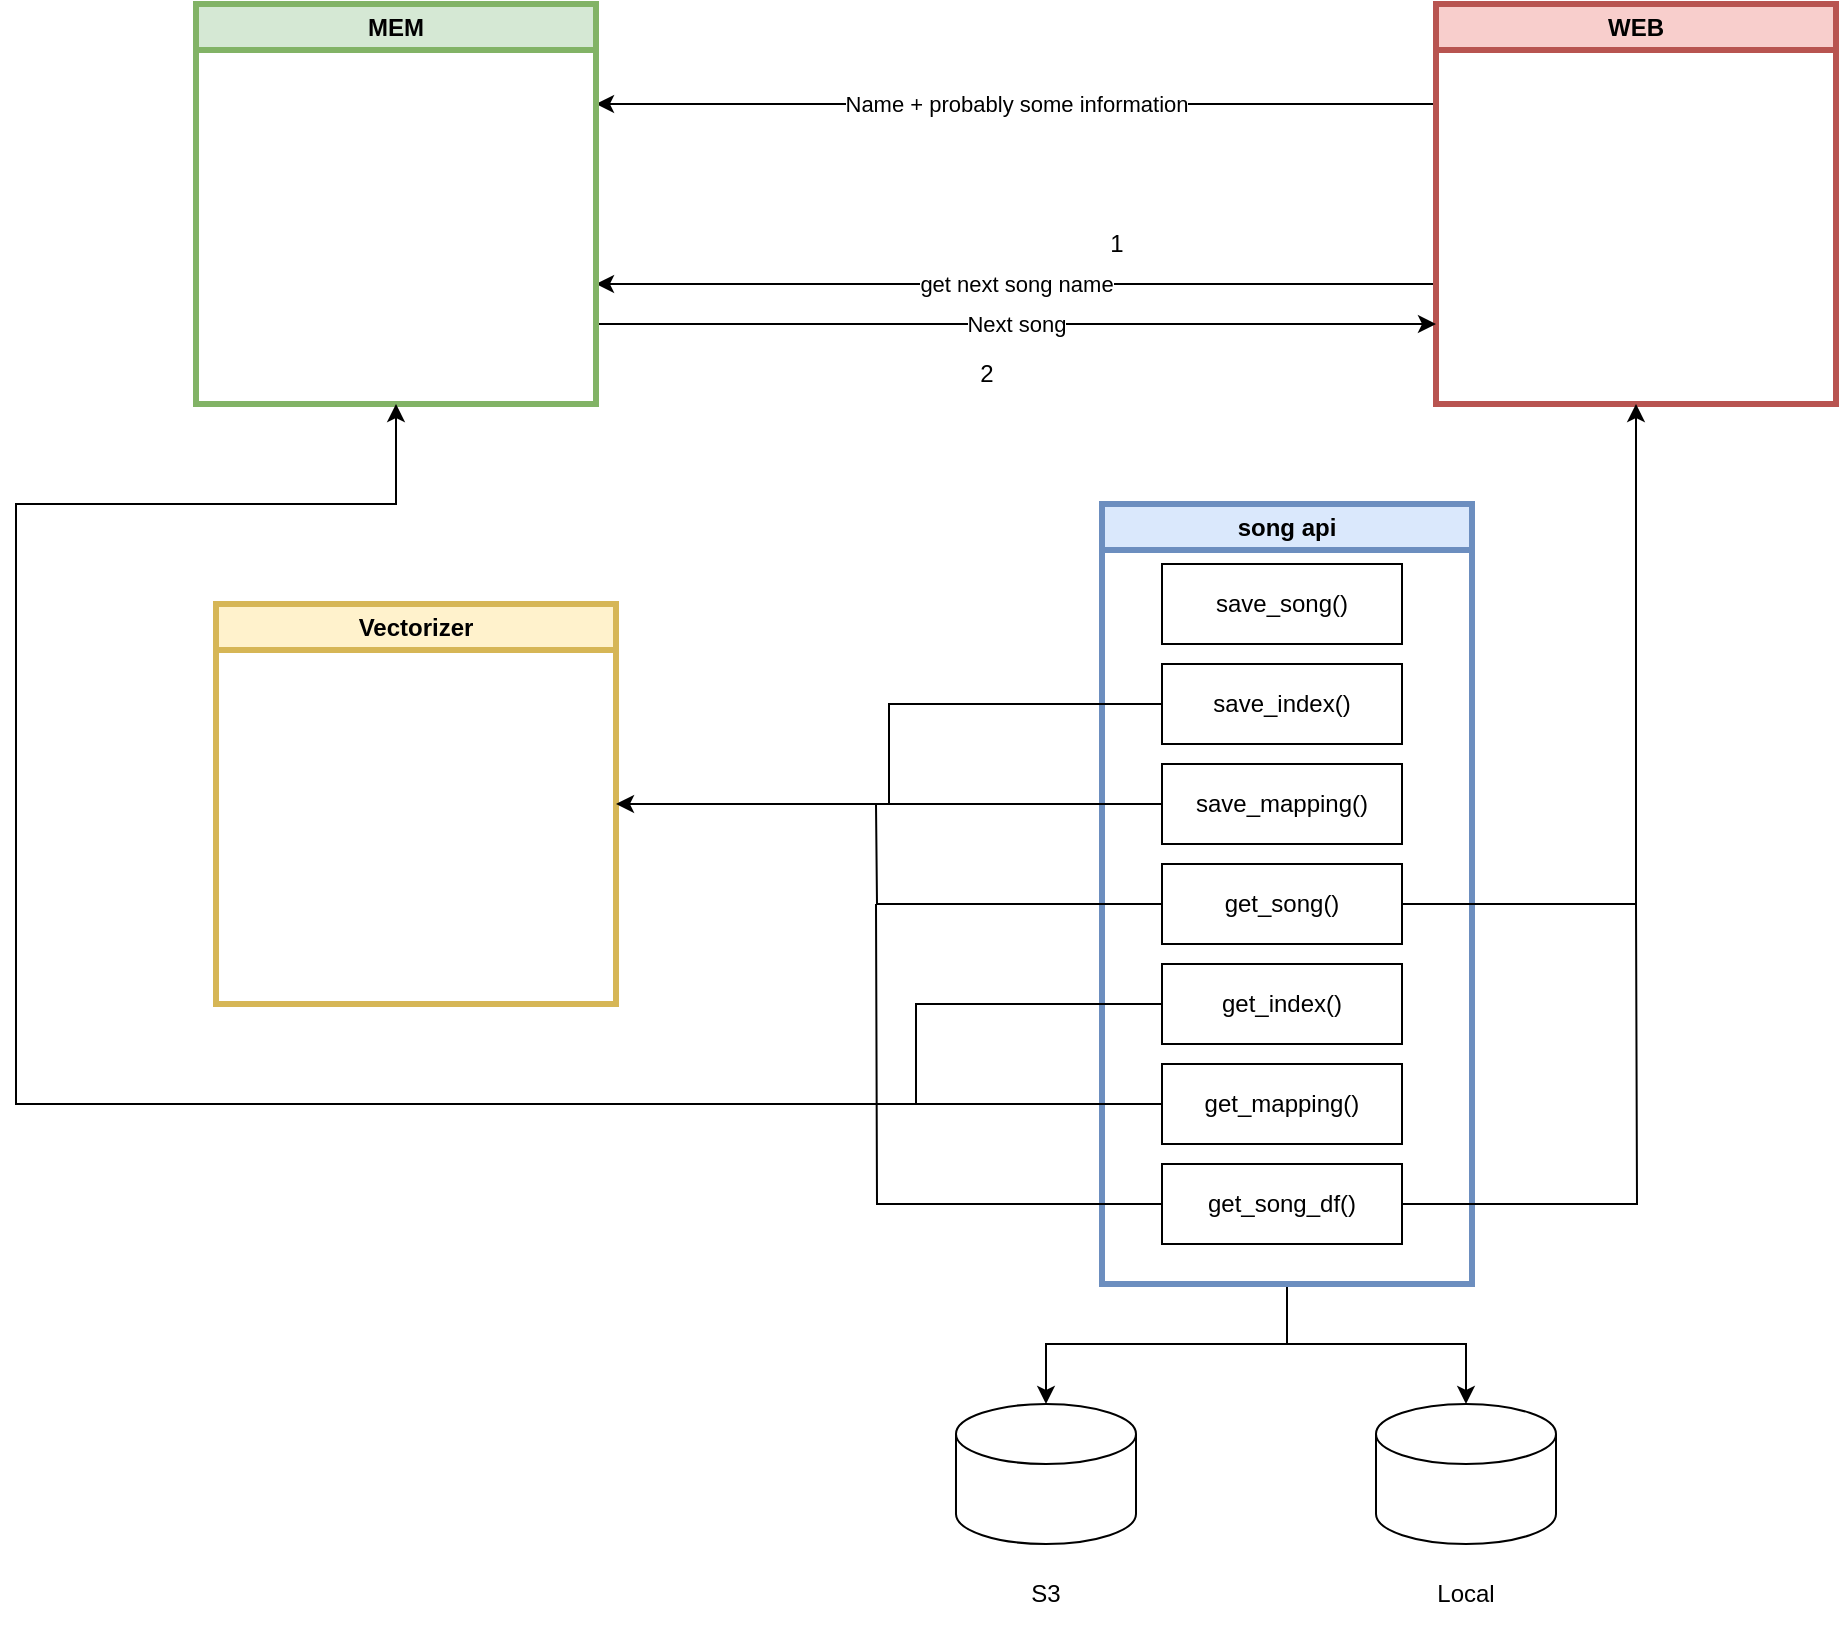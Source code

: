 <mxfile version="20.8.16" type="device"><diagram name="Page-1" id="2CLT85dxtUun_8kI1u-5"><mxGraphModel dx="2210" dy="843" grid="1" gridSize="10" guides="1" tooltips="1" connect="1" arrows="1" fold="1" page="1" pageScale="1" pageWidth="850" pageHeight="1100" math="0" shadow="0"><root><mxCell id="0"/><mxCell id="1" parent="0"/><mxCell id="SISBiiE4uU0SLEsr0G0_-6" value="" style="shape=cylinder3;whiteSpace=wrap;html=1;boundedLbl=1;backgroundOutline=1;size=15;" vertex="1" parent="1"><mxGeometry x="260" y="860" width="90" height="70" as="geometry"/></mxCell><mxCell id="SISBiiE4uU0SLEsr0G0_-7" value="S3" style="text;html=1;strokeColor=none;fillColor=none;align=center;verticalAlign=middle;whiteSpace=wrap;rounded=0;" vertex="1" parent="1"><mxGeometry x="275" y="940" width="60" height="30" as="geometry"/></mxCell><mxCell id="SISBiiE4uU0SLEsr0G0_-8" value="" style="shape=cylinder3;whiteSpace=wrap;html=1;boundedLbl=1;backgroundOutline=1;size=15;" vertex="1" parent="1"><mxGeometry x="470" y="860" width="90" height="70" as="geometry"/></mxCell><mxCell id="SISBiiE4uU0SLEsr0G0_-9" value="Local" style="text;html=1;strokeColor=none;fillColor=none;align=center;verticalAlign=middle;whiteSpace=wrap;rounded=0;" vertex="1" parent="1"><mxGeometry x="485" y="940" width="60" height="30" as="geometry"/></mxCell><mxCell id="SISBiiE4uU0SLEsr0G0_-10" value="Vectorizer" style="swimlane;whiteSpace=wrap;html=1;fillColor=#fff2cc;strokeColor=#d6b656;strokeWidth=3;" vertex="1" parent="1"><mxGeometry x="-110" y="460" width="200" height="200" as="geometry"><mxRectangle x="-260" y="610" width="140" height="30" as="alternateBounds"/></mxGeometry></mxCell><mxCell id="SISBiiE4uU0SLEsr0G0_-13" value="Name + probably some information" style="edgeStyle=orthogonalEdgeStyle;rounded=0;orthogonalLoop=1;jettySize=auto;html=1;entryX=1;entryY=0.25;entryDx=0;entryDy=0;exitX=0;exitY=0.25;exitDx=0;exitDy=0;" edge="1" parent="1" source="SISBiiE4uU0SLEsr0G0_-11" target="SISBiiE4uU0SLEsr0G0_-12"><mxGeometry relative="1" as="geometry"><mxPoint as="offset"/></mxGeometry></mxCell><mxCell id="SISBiiE4uU0SLEsr0G0_-15" value="get next song name" style="edgeStyle=orthogonalEdgeStyle;rounded=0;orthogonalLoop=1;jettySize=auto;html=1;" edge="1" parent="1" source="SISBiiE4uU0SLEsr0G0_-11"><mxGeometry relative="1" as="geometry"><mxPoint x="80" y="300" as="targetPoint"/><Array as="points"><mxPoint x="80" y="300"/></Array></mxGeometry></mxCell><mxCell id="SISBiiE4uU0SLEsr0G0_-11" value="WEB&lt;br&gt;" style="swimlane;whiteSpace=wrap;html=1;fillColor=#f8cecc;strokeColor=#b85450;strokeWidth=3;" vertex="1" parent="1"><mxGeometry x="500" y="160" width="200" height="200" as="geometry"><mxRectangle x="-260" y="610" width="140" height="30" as="alternateBounds"/></mxGeometry></mxCell><mxCell id="SISBiiE4uU0SLEsr0G0_-14" value="Next song" style="edgeStyle=orthogonalEdgeStyle;rounded=0;orthogonalLoop=1;jettySize=auto;html=1;" edge="1" parent="1" source="SISBiiE4uU0SLEsr0G0_-12"><mxGeometry relative="1" as="geometry"><mxPoint x="500" y="320" as="targetPoint"/><Array as="points"><mxPoint x="500" y="320"/></Array></mxGeometry></mxCell><mxCell id="SISBiiE4uU0SLEsr0G0_-12" value="MEM" style="swimlane;whiteSpace=wrap;html=1;fillColor=#d5e8d4;strokeColor=#82b366;strokeWidth=3;" vertex="1" parent="1"><mxGeometry x="-120" y="160" width="200" height="200" as="geometry"><mxRectangle x="-260" y="610" width="140" height="30" as="alternateBounds"/></mxGeometry></mxCell><mxCell id="SISBiiE4uU0SLEsr0G0_-16" value="1" style="text;html=1;align=center;verticalAlign=middle;resizable=0;points=[];autosize=1;strokeColor=none;fillColor=none;" vertex="1" parent="1"><mxGeometry x="325" y="265" width="30" height="30" as="geometry"/></mxCell><mxCell id="SISBiiE4uU0SLEsr0G0_-17" value="2" style="text;html=1;align=center;verticalAlign=middle;resizable=0;points=[];autosize=1;strokeColor=none;fillColor=none;" vertex="1" parent="1"><mxGeometry x="260" y="330" width="30" height="30" as="geometry"/></mxCell><mxCell id="SISBiiE4uU0SLEsr0G0_-25" style="edgeStyle=orthogonalEdgeStyle;rounded=0;orthogonalLoop=1;jettySize=auto;html=1;" edge="1" parent="1" source="SISBiiE4uU0SLEsr0G0_-19" target="SISBiiE4uU0SLEsr0G0_-6"><mxGeometry relative="1" as="geometry"/></mxCell><mxCell id="SISBiiE4uU0SLEsr0G0_-26" style="edgeStyle=orthogonalEdgeStyle;rounded=0;orthogonalLoop=1;jettySize=auto;html=1;" edge="1" parent="1" source="SISBiiE4uU0SLEsr0G0_-19" target="SISBiiE4uU0SLEsr0G0_-8"><mxGeometry relative="1" as="geometry"/></mxCell><mxCell id="SISBiiE4uU0SLEsr0G0_-19" value="song api" style="swimlane;whiteSpace=wrap;html=1;fillColor=#dae8fc;strokeColor=#6c8ebf;strokeWidth=3;" vertex="1" parent="1"><mxGeometry x="333" y="410" width="185" height="390" as="geometry"/></mxCell><mxCell id="SISBiiE4uU0SLEsr0G0_-20" value="save_song()" style="rounded=0;whiteSpace=wrap;html=1;" vertex="1" parent="SISBiiE4uU0SLEsr0G0_-19"><mxGeometry x="30" y="30" width="120" height="40" as="geometry"/></mxCell><mxCell id="SISBiiE4uU0SLEsr0G0_-23" value="save_index()" style="rounded=0;whiteSpace=wrap;html=1;" vertex="1" parent="SISBiiE4uU0SLEsr0G0_-19"><mxGeometry x="30" y="80" width="120" height="40" as="geometry"/></mxCell><mxCell id="SISBiiE4uU0SLEsr0G0_-24" value="save_mapping()" style="rounded=0;whiteSpace=wrap;html=1;" vertex="1" parent="SISBiiE4uU0SLEsr0G0_-19"><mxGeometry x="30" y="130" width="120" height="40" as="geometry"/></mxCell><mxCell id="SISBiiE4uU0SLEsr0G0_-27" value="get_song()" style="rounded=0;whiteSpace=wrap;html=1;" vertex="1" parent="SISBiiE4uU0SLEsr0G0_-19"><mxGeometry x="30" y="180" width="120" height="40" as="geometry"/></mxCell><mxCell id="SISBiiE4uU0SLEsr0G0_-28" value="get_index()" style="rounded=0;whiteSpace=wrap;html=1;" vertex="1" parent="SISBiiE4uU0SLEsr0G0_-19"><mxGeometry x="30" y="230" width="120" height="40" as="geometry"/></mxCell><mxCell id="SISBiiE4uU0SLEsr0G0_-29" value="get_mapping()" style="rounded=0;whiteSpace=wrap;html=1;" vertex="1" parent="SISBiiE4uU0SLEsr0G0_-19"><mxGeometry x="30" y="280" width="120" height="40" as="geometry"/></mxCell><mxCell id="SISBiiE4uU0SLEsr0G0_-39" value="get_song_df()" style="rounded=0;whiteSpace=wrap;html=1;" vertex="1" parent="SISBiiE4uU0SLEsr0G0_-19"><mxGeometry x="30" y="330" width="120" height="40" as="geometry"/></mxCell><mxCell id="SISBiiE4uU0SLEsr0G0_-30" style="edgeStyle=orthogonalEdgeStyle;rounded=0;orthogonalLoop=1;jettySize=auto;html=1;entryX=1;entryY=0.5;entryDx=0;entryDy=0;" edge="1" parent="1" source="SISBiiE4uU0SLEsr0G0_-23" target="SISBiiE4uU0SLEsr0G0_-10"><mxGeometry relative="1" as="geometry"/></mxCell><mxCell id="SISBiiE4uU0SLEsr0G0_-33" style="edgeStyle=orthogonalEdgeStyle;rounded=0;orthogonalLoop=1;jettySize=auto;html=1;entryX=0.5;entryY=1;entryDx=0;entryDy=0;" edge="1" parent="1" source="SISBiiE4uU0SLEsr0G0_-27" target="SISBiiE4uU0SLEsr0G0_-11"><mxGeometry relative="1" as="geometry"/></mxCell><mxCell id="SISBiiE4uU0SLEsr0G0_-34" style="edgeStyle=orthogonalEdgeStyle;rounded=0;orthogonalLoop=1;jettySize=auto;html=1;entryX=0.5;entryY=1;entryDx=0;entryDy=0;" edge="1" parent="1" source="SISBiiE4uU0SLEsr0G0_-28" target="SISBiiE4uU0SLEsr0G0_-12"><mxGeometry relative="1" as="geometry"><Array as="points"><mxPoint x="240" y="660"/><mxPoint x="240" y="710"/><mxPoint x="-210" y="710"/><mxPoint x="-210" y="410"/><mxPoint x="-20" y="410"/></Array></mxGeometry></mxCell><mxCell id="SISBiiE4uU0SLEsr0G0_-37" style="edgeStyle=orthogonalEdgeStyle;rounded=0;orthogonalLoop=1;jettySize=auto;html=1;endArrow=none;endFill=0;" edge="1" parent="1" source="SISBiiE4uU0SLEsr0G0_-24"><mxGeometry relative="1" as="geometry"><mxPoint x="220" y="560" as="targetPoint"/></mxGeometry></mxCell><mxCell id="SISBiiE4uU0SLEsr0G0_-38" style="edgeStyle=orthogonalEdgeStyle;rounded=0;orthogonalLoop=1;jettySize=auto;html=1;endArrow=none;endFill=0;" edge="1" parent="1" source="SISBiiE4uU0SLEsr0G0_-27"><mxGeometry relative="1" as="geometry"><mxPoint x="220" y="560" as="targetPoint"/></mxGeometry></mxCell><mxCell id="SISBiiE4uU0SLEsr0G0_-41" style="edgeStyle=orthogonalEdgeStyle;rounded=0;orthogonalLoop=1;jettySize=auto;html=1;endArrow=none;endFill=0;" edge="1" parent="1" source="SISBiiE4uU0SLEsr0G0_-39"><mxGeometry relative="1" as="geometry"><mxPoint x="600" y="610" as="targetPoint"/></mxGeometry></mxCell><mxCell id="SISBiiE4uU0SLEsr0G0_-42" style="edgeStyle=orthogonalEdgeStyle;rounded=0;orthogonalLoop=1;jettySize=auto;html=1;endArrow=none;endFill=0;" edge="1" parent="1" source="SISBiiE4uU0SLEsr0G0_-39"><mxGeometry relative="1" as="geometry"><mxPoint x="220" y="610" as="targetPoint"/></mxGeometry></mxCell><mxCell id="SISBiiE4uU0SLEsr0G0_-43" style="edgeStyle=orthogonalEdgeStyle;rounded=0;orthogonalLoop=1;jettySize=auto;html=1;endArrow=none;endFill=0;" edge="1" parent="1" source="SISBiiE4uU0SLEsr0G0_-29"><mxGeometry relative="1" as="geometry"><mxPoint x="100" y="710" as="targetPoint"/></mxGeometry></mxCell></root></mxGraphModel></diagram></mxfile>